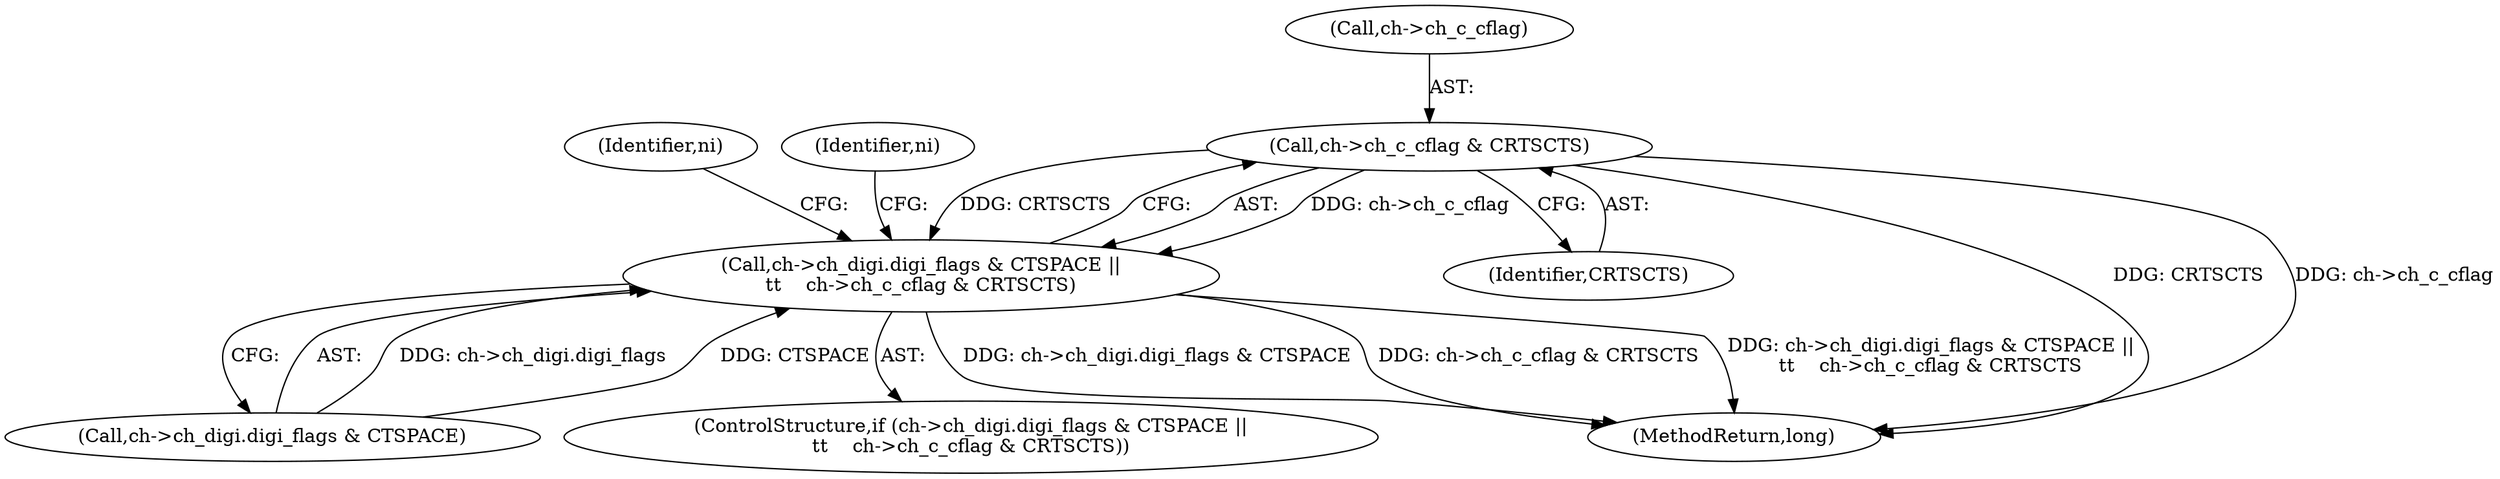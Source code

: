 digraph "0_linux_4b6184336ebb5c8dc1eae7f7ab46ee608a748b05@pointer" {
"1000521" [label="(Call,ch->ch_c_cflag & CRTSCTS)"];
"1000513" [label="(Call,ch->ch_digi.digi_flags & CTSPACE ||\n\t\t    ch->ch_c_cflag & CRTSCTS)"];
"1000528" [label="(Identifier,ni)"];
"1000525" [label="(Identifier,CRTSCTS)"];
"1000512" [label="(ControlStructure,if (ch->ch_digi.digi_flags & CTSPACE ||\n\t\t    ch->ch_c_cflag & CRTSCTS))"];
"1000623" [label="(MethodReturn,long)"];
"1000514" [label="(Call,ch->ch_digi.digi_flags & CTSPACE)"];
"1000534" [label="(Identifier,ni)"];
"1000521" [label="(Call,ch->ch_c_cflag & CRTSCTS)"];
"1000522" [label="(Call,ch->ch_c_cflag)"];
"1000513" [label="(Call,ch->ch_digi.digi_flags & CTSPACE ||\n\t\t    ch->ch_c_cflag & CRTSCTS)"];
"1000521" -> "1000513"  [label="AST: "];
"1000521" -> "1000525"  [label="CFG: "];
"1000522" -> "1000521"  [label="AST: "];
"1000525" -> "1000521"  [label="AST: "];
"1000513" -> "1000521"  [label="CFG: "];
"1000521" -> "1000623"  [label="DDG: CRTSCTS"];
"1000521" -> "1000623"  [label="DDG: ch->ch_c_cflag"];
"1000521" -> "1000513"  [label="DDG: ch->ch_c_cflag"];
"1000521" -> "1000513"  [label="DDG: CRTSCTS"];
"1000513" -> "1000512"  [label="AST: "];
"1000513" -> "1000514"  [label="CFG: "];
"1000514" -> "1000513"  [label="AST: "];
"1000528" -> "1000513"  [label="CFG: "];
"1000534" -> "1000513"  [label="CFG: "];
"1000513" -> "1000623"  [label="DDG: ch->ch_digi.digi_flags & CTSPACE ||\n\t\t    ch->ch_c_cflag & CRTSCTS"];
"1000513" -> "1000623"  [label="DDG: ch->ch_digi.digi_flags & CTSPACE"];
"1000513" -> "1000623"  [label="DDG: ch->ch_c_cflag & CRTSCTS"];
"1000514" -> "1000513"  [label="DDG: ch->ch_digi.digi_flags"];
"1000514" -> "1000513"  [label="DDG: CTSPACE"];
}

